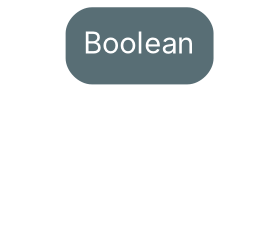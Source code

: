 digraph {
    bgcolor=transparent

    // Default theme: enabled
    node[shape="rectangle" style="rounded,filled" color="#586E75" fillcolor="#586E75" fontcolor="#ffffff" fontname="Inter,Arial"]
    edge [color="#586E75" fontcolor="#000000" fontname="Inter,Arial" fontsize=11]

    Boolean -> true[style=invis]
    Boolean -> false[style=invis]
    true[fillcolor="#ffffff" fontcolor="#586E75" style=invis]
    false[fillcolor="#ffffff" fontcolor="#586E75" style=invis]
}
